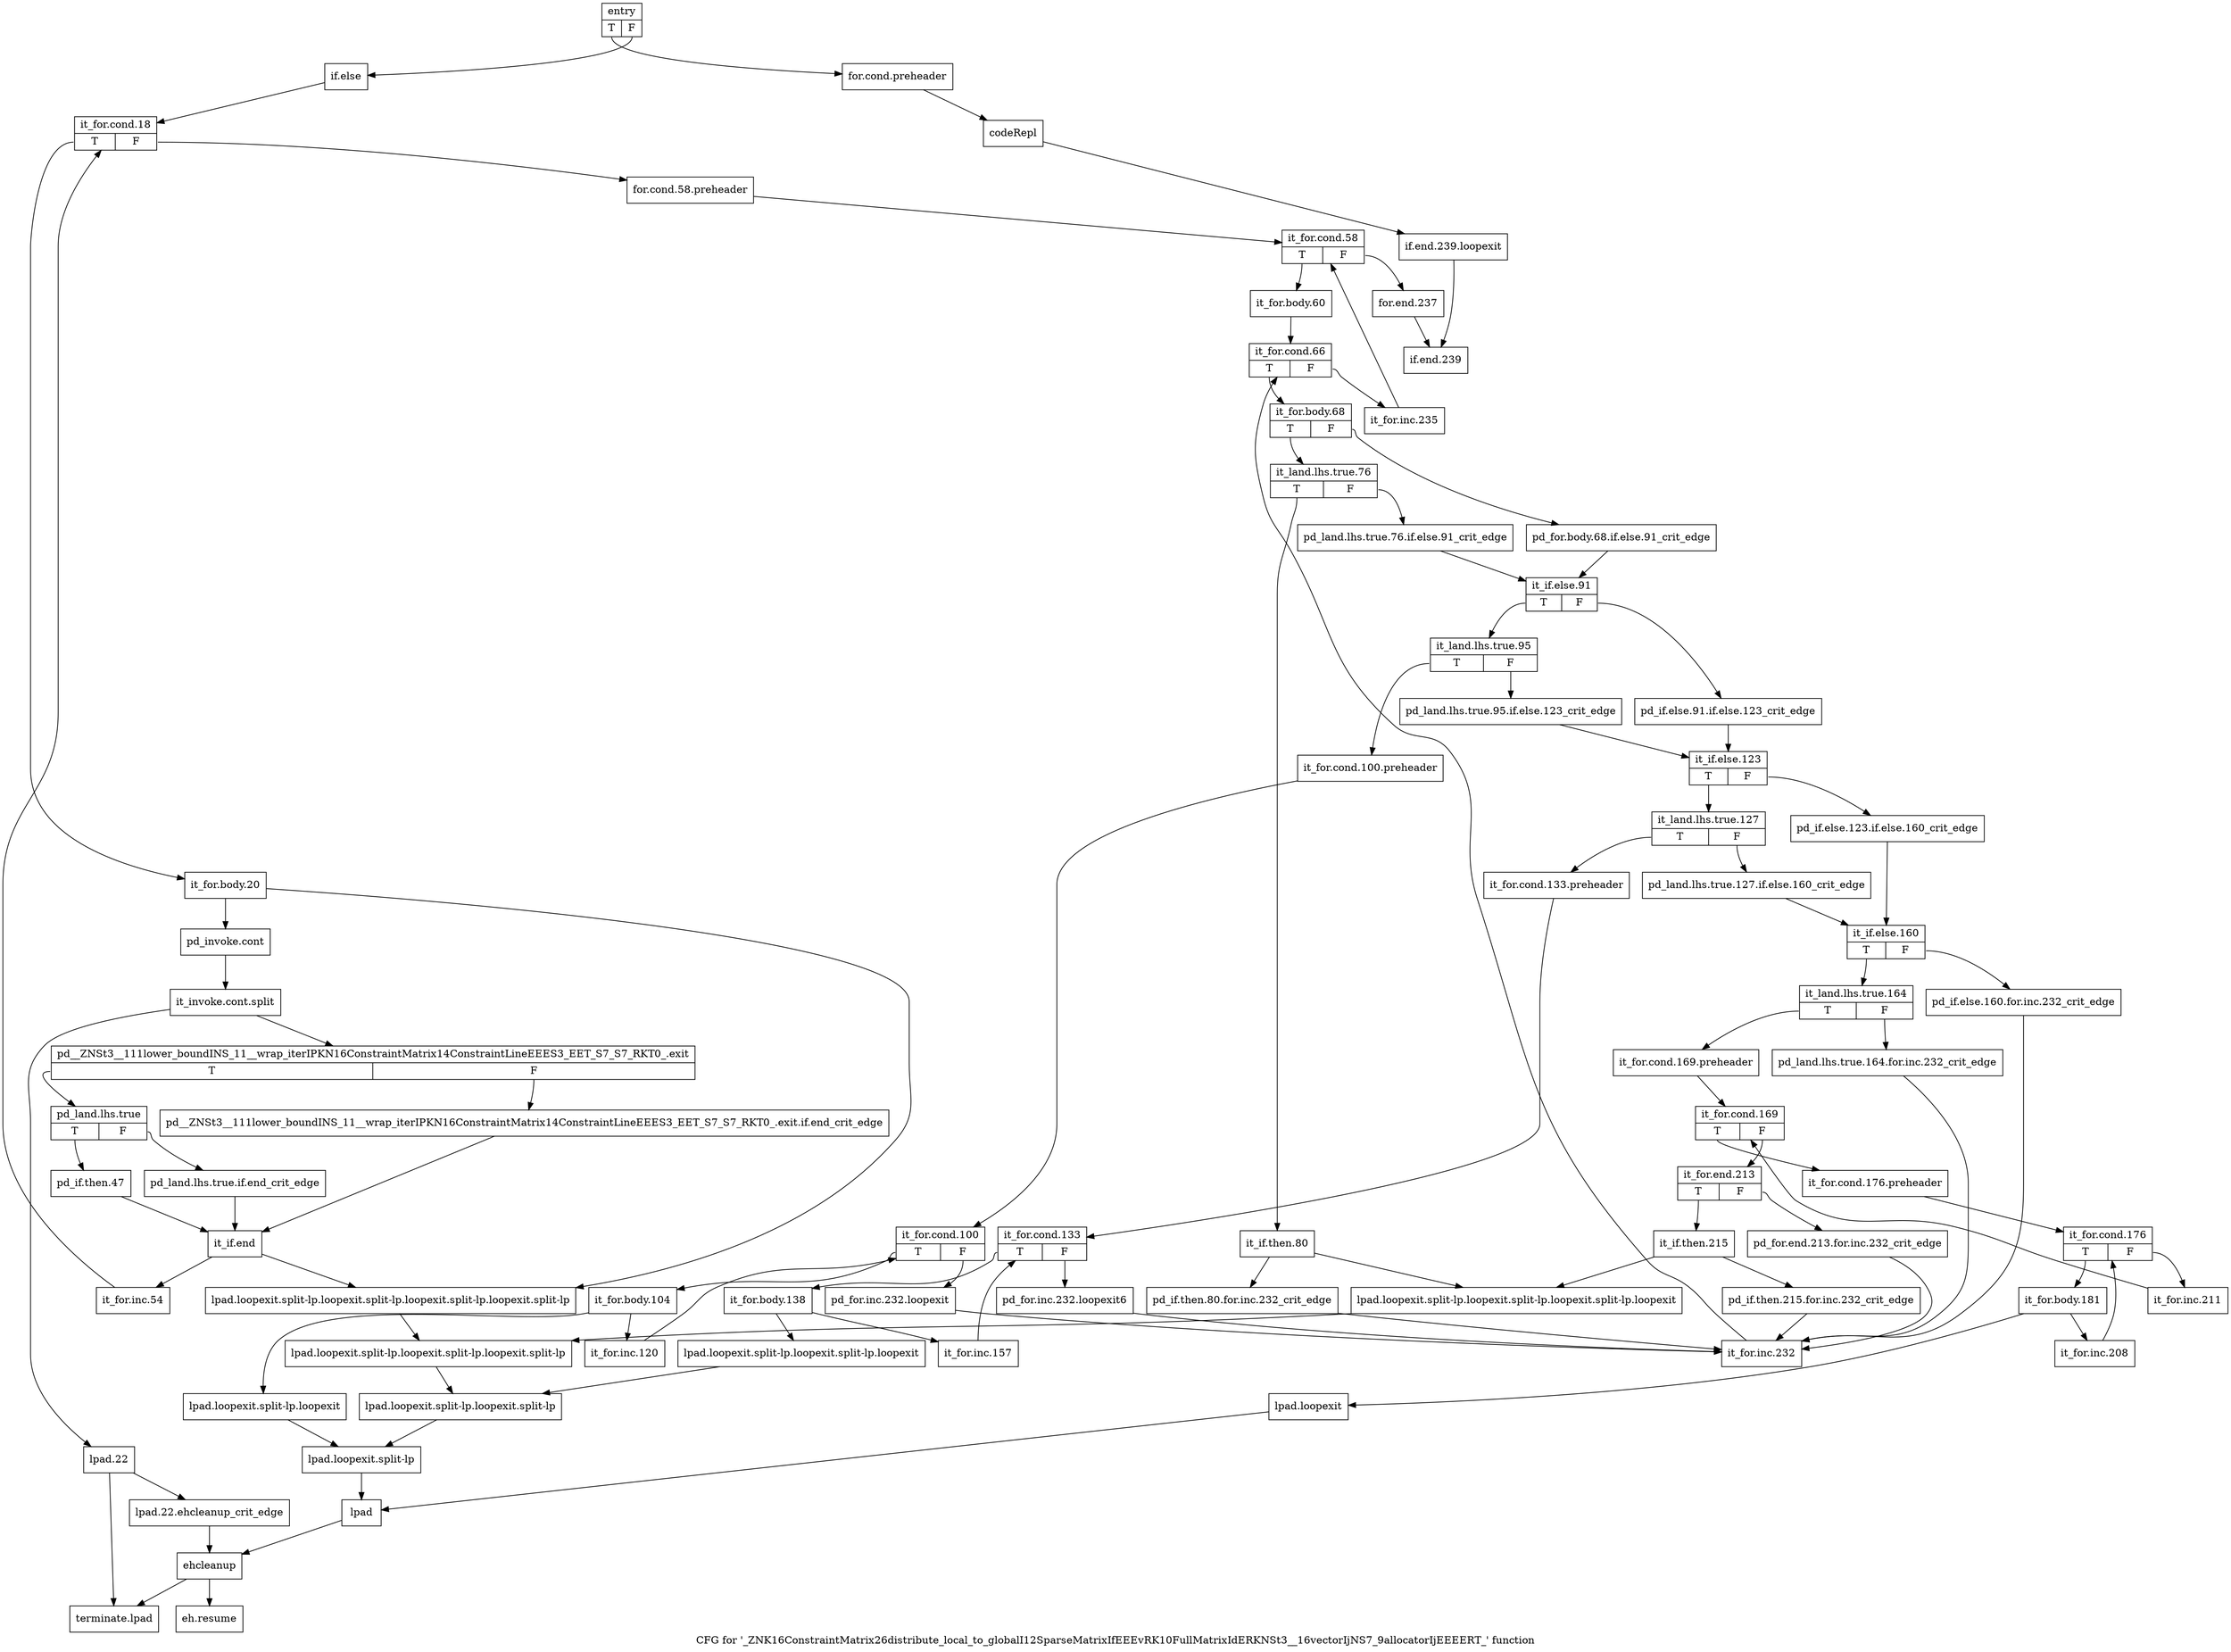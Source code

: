 digraph "CFG for '_ZNK16ConstraintMatrix26distribute_local_to_globalI12SparseMatrixIfEEEvRK10FullMatrixIdERKNSt3__16vectorIjNS7_9allocatorIjEEEERT_' function" {
	label="CFG for '_ZNK16ConstraintMatrix26distribute_local_to_globalI12SparseMatrixIfEEEvRK10FullMatrixIdERKNSt3__16vectorIjNS7_9allocatorIjEEEERT_' function";

	Node0x4232f60 [shape=record,label="{entry|{<s0>T|<s1>F}}"];
	Node0x4232f60:s0 -> Node0x4232fb0;
	Node0x4232f60:s1 -> Node0x4233050;
	Node0x4232fb0 [shape=record,label="{for.cond.preheader}"];
	Node0x4232fb0 -> Node0x4233000;
	Node0x4233000 [shape=record,label="{codeRepl}"];
	Node0x4233000 -> Node0x4238f80;
	Node0x4233050 [shape=record,label="{if.else}"];
	Node0x4233050 -> Node0x42330a0;
	Node0x42330a0 [shape=record,label="{it_for.cond.18|{<s0>T|<s1>F}}"];
	Node0x42330a0:s0 -> Node0x41f0a10;
	Node0x42330a0:s1 -> Node0x41f09c0;
	Node0x41f09c0 [shape=record,label="{for.cond.58.preheader}"];
	Node0x41f09c0 -> Node0x4238120;
	Node0x41f0a10 [shape=record,label="{it_for.body.20}"];
	Node0x41f0a10 -> Node0x41f0a60;
	Node0x41f0a10 -> Node0x4237e50;
	Node0x41f0a60 [shape=record,label="{pd_invoke.cont}"];
	Node0x41f0a60 -> Node0xa0055d0;
	Node0xa0055d0 [shape=record,label="{it_invoke.cont.split}"];
	Node0xa0055d0 -> Node0x41f0ab0;
	Node0xa0055d0 -> Node0x4237fe0;
	Node0x41f0ab0 [shape=record,label="{pd__ZNSt3__111lower_boundINS_11__wrap_iterIPKN16ConstraintMatrix14ConstraintLineEEES3_EET_S7_S7_RKT0_.exit|{<s0>T|<s1>F}}"];
	Node0x41f0ab0:s0 -> Node0x4237c20;
	Node0x41f0ab0:s1 -> Node0x41f0b00;
	Node0x41f0b00 [shape=record,label="{pd__ZNSt3__111lower_boundINS_11__wrap_iterIPKN16ConstraintMatrix14ConstraintLineEEES3_EET_S7_S7_RKT0_.exit.if.end_crit_edge}"];
	Node0x41f0b00 -> Node0x4238080;
	Node0x4237c20 [shape=record,label="{pd_land.lhs.true|{<s0>T|<s1>F}}"];
	Node0x4237c20:s0 -> Node0x4237cc0;
	Node0x4237c20:s1 -> Node0x4237c70;
	Node0x4237c70 [shape=record,label="{pd_land.lhs.true.if.end_crit_edge}"];
	Node0x4237c70 -> Node0x4238080;
	Node0x4237cc0 [shape=record,label="{pd_if.then.47}"];
	Node0x4237cc0 -> Node0x4238080;
	Node0x4237d10 [shape=record,label="{lpad.loopexit}"];
	Node0x4237d10 -> Node0x4237f90;
	Node0x4237d60 [shape=record,label="{lpad.loopexit.split-lp.loopexit}"];
	Node0x4237d60 -> Node0x4237f40;
	Node0x4237db0 [shape=record,label="{lpad.loopexit.split-lp.loopexit.split-lp.loopexit}"];
	Node0x4237db0 -> Node0x4237ef0;
	Node0x4237e00 [shape=record,label="{lpad.loopexit.split-lp.loopexit.split-lp.loopexit.split-lp.loopexit}"];
	Node0x4237e00 -> Node0x4237ea0;
	Node0x4237e50 [shape=record,label="{lpad.loopexit.split-lp.loopexit.split-lp.loopexit.split-lp.loopexit.split-lp}"];
	Node0x4237e50 -> Node0x4237ea0;
	Node0x4237ea0 [shape=record,label="{lpad.loopexit.split-lp.loopexit.split-lp.loopexit.split-lp}"];
	Node0x4237ea0 -> Node0x4237ef0;
	Node0x4237ef0 [shape=record,label="{lpad.loopexit.split-lp.loopexit.split-lp}"];
	Node0x4237ef0 -> Node0x4237f40;
	Node0x4237f40 [shape=record,label="{lpad.loopexit.split-lp}"];
	Node0x4237f40 -> Node0x4237f90;
	Node0x4237f90 [shape=record,label="{lpad}"];
	Node0x4237f90 -> Node0x4238f30;
	Node0x4237fe0 [shape=record,label="{lpad.22}"];
	Node0x4237fe0 -> Node0x4238030;
	Node0x4237fe0 -> Node0x4239070;
	Node0x4238030 [shape=record,label="{lpad.22.ehcleanup_crit_edge}"];
	Node0x4238030 -> Node0x4238f30;
	Node0x4238080 [shape=record,label="{it_if.end}"];
	Node0x4238080 -> Node0x42380d0;
	Node0x4238080 -> Node0x4237e50;
	Node0x42380d0 [shape=record,label="{it_for.inc.54}"];
	Node0x42380d0 -> Node0x42330a0;
	Node0x4238120 [shape=record,label="{it_for.cond.58|{<s0>T|<s1>F}}"];
	Node0x4238120:s0 -> Node0x4238170;
	Node0x4238120:s1 -> Node0x4238ee0;
	Node0x4238170 [shape=record,label="{it_for.body.60}"];
	Node0x4238170 -> Node0x42381c0;
	Node0x42381c0 [shape=record,label="{it_for.cond.66|{<s0>T|<s1>F}}"];
	Node0x42381c0:s0 -> Node0x4238210;
	Node0x42381c0:s1 -> Node0x4238e90;
	Node0x4238210 [shape=record,label="{it_for.body.68|{<s0>T|<s1>F}}"];
	Node0x4238210:s0 -> Node0x42382b0;
	Node0x4238210:s1 -> Node0x4238260;
	Node0x4238260 [shape=record,label="{pd_for.body.68.if.else.91_crit_edge}"];
	Node0x4238260 -> Node0x42383f0;
	Node0x42382b0 [shape=record,label="{it_land.lhs.true.76|{<s0>T|<s1>F}}"];
	Node0x42382b0:s0 -> Node0x4238350;
	Node0x42382b0:s1 -> Node0x4238300;
	Node0x4238300 [shape=record,label="{pd_land.lhs.true.76.if.else.91_crit_edge}"];
	Node0x4238300 -> Node0x42383f0;
	Node0x4238350 [shape=record,label="{it_if.then.80}"];
	Node0x4238350 -> Node0x42383a0;
	Node0x4238350 -> Node0x4237e00;
	Node0x42383a0 [shape=record,label="{pd_if.then.80.for.inc.232_crit_edge}"];
	Node0x42383a0 -> Node0x4238e40;
	Node0x42383f0 [shape=record,label="{it_if.else.91|{<s0>T|<s1>F}}"];
	Node0x42383f0:s0 -> Node0x4238490;
	Node0x42383f0:s1 -> Node0x4238440;
	Node0x4238440 [shape=record,label="{pd_if.else.91.if.else.123_crit_edge}"];
	Node0x4238440 -> Node0x4238670;
	Node0x4238490 [shape=record,label="{it_land.lhs.true.95|{<s0>T|<s1>F}}"];
	Node0x4238490:s0 -> Node0x4238530;
	Node0x4238490:s1 -> Node0x42384e0;
	Node0x42384e0 [shape=record,label="{pd_land.lhs.true.95.if.else.123_crit_edge}"];
	Node0x42384e0 -> Node0x4238670;
	Node0x4238530 [shape=record,label="{it_for.cond.100.preheader}"];
	Node0x4238530 -> Node0x4238580;
	Node0x4238580 [shape=record,label="{it_for.cond.100|{<s0>T|<s1>F}}"];
	Node0x4238580:s0 -> Node0x42385d0;
	Node0x4238580:s1 -> Node0x4238da0;
	Node0x42385d0 [shape=record,label="{it_for.body.104}"];
	Node0x42385d0 -> Node0x4238620;
	Node0x42385d0 -> Node0x4237d60;
	Node0x4238620 [shape=record,label="{it_for.inc.120}"];
	Node0x4238620 -> Node0x4238580;
	Node0x4238670 [shape=record,label="{it_if.else.123|{<s0>T|<s1>F}}"];
	Node0x4238670:s0 -> Node0x4238710;
	Node0x4238670:s1 -> Node0x42386c0;
	Node0x42386c0 [shape=record,label="{pd_if.else.123.if.else.160_crit_edge}"];
	Node0x42386c0 -> Node0x42388f0;
	Node0x4238710 [shape=record,label="{it_land.lhs.true.127|{<s0>T|<s1>F}}"];
	Node0x4238710:s0 -> Node0x42387b0;
	Node0x4238710:s1 -> Node0x4238760;
	Node0x4238760 [shape=record,label="{pd_land.lhs.true.127.if.else.160_crit_edge}"];
	Node0x4238760 -> Node0x42388f0;
	Node0x42387b0 [shape=record,label="{it_for.cond.133.preheader}"];
	Node0x42387b0 -> Node0x4238800;
	Node0x4238800 [shape=record,label="{it_for.cond.133|{<s0>T|<s1>F}}"];
	Node0x4238800:s0 -> Node0x4238850;
	Node0x4238800:s1 -> Node0x4238df0;
	Node0x4238850 [shape=record,label="{it_for.body.138}"];
	Node0x4238850 -> Node0x42388a0;
	Node0x4238850 -> Node0x4237db0;
	Node0x42388a0 [shape=record,label="{it_for.inc.157}"];
	Node0x42388a0 -> Node0x4238800;
	Node0x42388f0 [shape=record,label="{it_if.else.160|{<s0>T|<s1>F}}"];
	Node0x42388f0:s0 -> Node0x4238990;
	Node0x42388f0:s1 -> Node0x4238940;
	Node0x4238940 [shape=record,label="{pd_if.else.160.for.inc.232_crit_edge}"];
	Node0x4238940 -> Node0x4238e40;
	Node0x4238990 [shape=record,label="{it_land.lhs.true.164|{<s0>T|<s1>F}}"];
	Node0x4238990:s0 -> Node0x4238a30;
	Node0x4238990:s1 -> Node0x42389e0;
	Node0x42389e0 [shape=record,label="{pd_land.lhs.true.164.for.inc.232_crit_edge}"];
	Node0x42389e0 -> Node0x4238e40;
	Node0x4238a30 [shape=record,label="{it_for.cond.169.preheader}"];
	Node0x4238a30 -> Node0x4238a80;
	Node0x4238a80 [shape=record,label="{it_for.cond.169|{<s0>T|<s1>F}}"];
	Node0x4238a80:s0 -> Node0x4238ad0;
	Node0x4238a80:s1 -> Node0x4238c60;
	Node0x4238ad0 [shape=record,label="{it_for.cond.176.preheader}"];
	Node0x4238ad0 -> Node0x4238b20;
	Node0x4238b20 [shape=record,label="{it_for.cond.176|{<s0>T|<s1>F}}"];
	Node0x4238b20:s0 -> Node0x4238b70;
	Node0x4238b20:s1 -> Node0x4238c10;
	Node0x4238b70 [shape=record,label="{it_for.body.181}"];
	Node0x4238b70 -> Node0x4238bc0;
	Node0x4238b70 -> Node0x4237d10;
	Node0x4238bc0 [shape=record,label="{it_for.inc.208}"];
	Node0x4238bc0 -> Node0x4238b20;
	Node0x4238c10 [shape=record,label="{it_for.inc.211}"];
	Node0x4238c10 -> Node0x4238a80;
	Node0x4238c60 [shape=record,label="{it_for.end.213|{<s0>T|<s1>F}}"];
	Node0x4238c60:s0 -> Node0x4238d00;
	Node0x4238c60:s1 -> Node0x4238cb0;
	Node0x4238cb0 [shape=record,label="{pd_for.end.213.for.inc.232_crit_edge}"];
	Node0x4238cb0 -> Node0x4238e40;
	Node0x4238d00 [shape=record,label="{it_if.then.215}"];
	Node0x4238d00 -> Node0x4238d50;
	Node0x4238d00 -> Node0x4237e00;
	Node0x4238d50 [shape=record,label="{pd_if.then.215.for.inc.232_crit_edge}"];
	Node0x4238d50 -> Node0x4238e40;
	Node0x4238da0 [shape=record,label="{pd_for.inc.232.loopexit}"];
	Node0x4238da0 -> Node0x4238e40;
	Node0x4238df0 [shape=record,label="{pd_for.inc.232.loopexit6}"];
	Node0x4238df0 -> Node0x4238e40;
	Node0x4238e40 [shape=record,label="{it_for.inc.232}"];
	Node0x4238e40 -> Node0x42381c0;
	Node0x4238e90 [shape=record,label="{it_for.inc.235}"];
	Node0x4238e90 -> Node0x4238120;
	Node0x4238ee0 [shape=record,label="{for.end.237}"];
	Node0x4238ee0 -> Node0x4238fd0;
	Node0x4238f30 [shape=record,label="{ehcleanup}"];
	Node0x4238f30 -> Node0x4239020;
	Node0x4238f30 -> Node0x4239070;
	Node0x4238f80 [shape=record,label="{if.end.239.loopexit}"];
	Node0x4238f80 -> Node0x4238fd0;
	Node0x4238fd0 [shape=record,label="{if.end.239}"];
	Node0x4239020 [shape=record,label="{eh.resume}"];
	Node0x4239070 [shape=record,label="{terminate.lpad}"];
}
